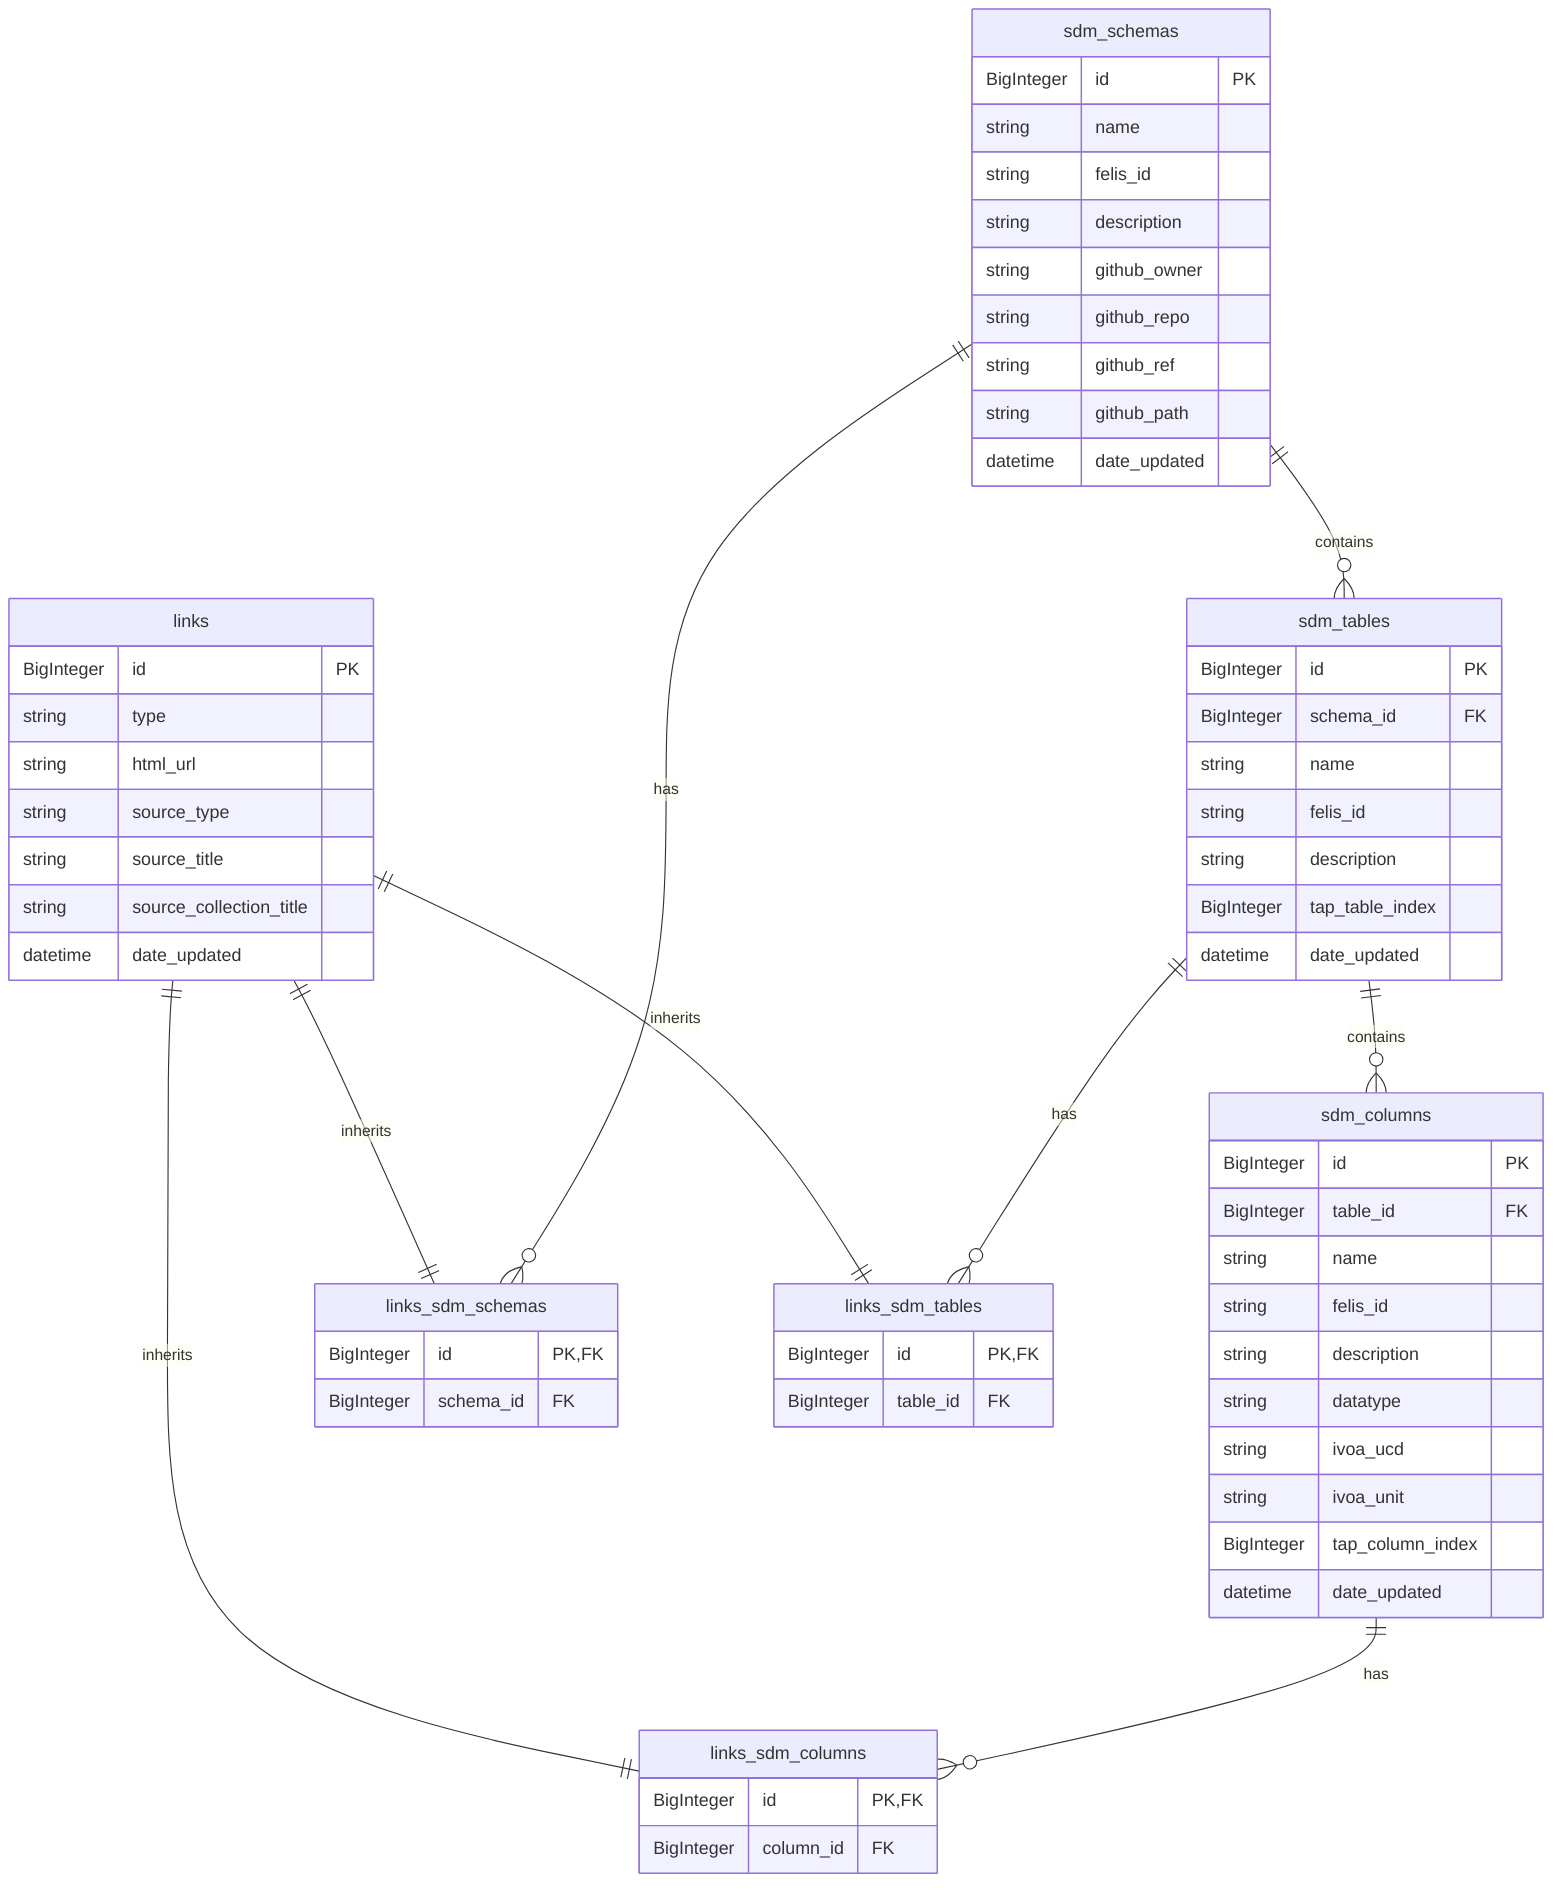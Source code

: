 erDiagram
    sdm_schemas ||--o{ sdm_tables : contains
    sdm_tables ||--o{ sdm_columns : contains
    sdm_schemas ||--o{ links_sdm_schemas : has
    sdm_tables ||--o{ links_sdm_tables : has
    sdm_columns ||--o{ links_sdm_columns : has
    links ||--|| links_sdm_schemas : inherits
    links ||--|| links_sdm_tables : inherits
    links ||--|| links_sdm_columns : inherits

    sdm_schemas {
        BigInteger id PK
        string name
        string felis_id
        string description
        string github_owner
        string github_repo
        string github_ref
        string github_path
        datetime date_updated
    }

    sdm_tables {
        BigInteger id PK
        BigInteger schema_id FK
        string name
        string felis_id
        string description
        BigInteger tap_table_index
        datetime date_updated
    }

    sdm_columns {
        BigInteger id PK
        BigInteger table_id FK
        string name
        string felis_id
        string description
        string datatype
        string ivoa_ucd
        string ivoa_unit
        BigInteger tap_column_index
        datetime date_updated
    }

    links {
        BigInteger id PK
        string type
        string html_url
        string source_type
        string source_title
        string source_collection_title
        datetime date_updated
    }

    links_sdm_schemas {
        BigInteger id PK,FK
        BigInteger schema_id FK
    }

    links_sdm_tables {
        BigInteger id PK,FK
        BigInteger table_id FK
    }

    links_sdm_columns {
        BigInteger id PK,FK
        BigInteger column_id FK
    }